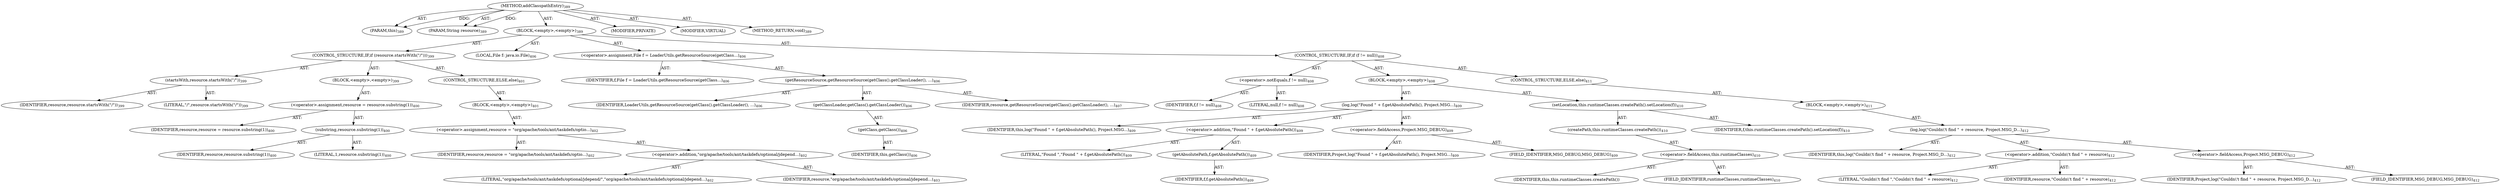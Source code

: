 digraph "addClasspathEntry" {  
"111669149722" [label = <(METHOD,addClasspathEntry)<SUB>389</SUB>> ]
"115964116999" [label = <(PARAM,this)<SUB>389</SUB>> ]
"115964117034" [label = <(PARAM,String resource)<SUB>389</SUB>> ]
"25769803807" [label = <(BLOCK,&lt;empty&gt;,&lt;empty&gt;)<SUB>389</SUB>> ]
"47244640261" [label = <(CONTROL_STRUCTURE,IF,if (resource.startsWith(&quot;/&quot;)))<SUB>399</SUB>> ]
"30064771143" [label = <(startsWith,resource.startsWith(&quot;/&quot;))<SUB>399</SUB>> ]
"68719476844" [label = <(IDENTIFIER,resource,resource.startsWith(&quot;/&quot;))<SUB>399</SUB>> ]
"90194313222" [label = <(LITERAL,&quot;/&quot;,resource.startsWith(&quot;/&quot;))<SUB>399</SUB>> ]
"25769803808" [label = <(BLOCK,&lt;empty&gt;,&lt;empty&gt;)<SUB>399</SUB>> ]
"30064771144" [label = <(&lt;operator&gt;.assignment,resource = resource.substring(1))<SUB>400</SUB>> ]
"68719476845" [label = <(IDENTIFIER,resource,resource = resource.substring(1))<SUB>400</SUB>> ]
"30064771145" [label = <(substring,resource.substring(1))<SUB>400</SUB>> ]
"68719476846" [label = <(IDENTIFIER,resource,resource.substring(1))<SUB>400</SUB>> ]
"90194313223" [label = <(LITERAL,1,resource.substring(1))<SUB>400</SUB>> ]
"47244640262" [label = <(CONTROL_STRUCTURE,ELSE,else)<SUB>401</SUB>> ]
"25769803809" [label = <(BLOCK,&lt;empty&gt;,&lt;empty&gt;)<SUB>401</SUB>> ]
"30064771146" [label = <(&lt;operator&gt;.assignment,resource = &quot;org/apache/tools/ant/taskdefs/optio...)<SUB>402</SUB>> ]
"68719476847" [label = <(IDENTIFIER,resource,resource = &quot;org/apache/tools/ant/taskdefs/optio...)<SUB>402</SUB>> ]
"30064771147" [label = <(&lt;operator&gt;.addition,&quot;org/apache/tools/ant/taskdefs/optional/jdepend...)<SUB>402</SUB>> ]
"90194313224" [label = <(LITERAL,&quot;org/apache/tools/ant/taskdefs/optional/jdepend/&quot;,&quot;org/apache/tools/ant/taskdefs/optional/jdepend...)<SUB>402</SUB>> ]
"68719476848" [label = <(IDENTIFIER,resource,&quot;org/apache/tools/ant/taskdefs/optional/jdepend...)<SUB>403</SUB>> ]
"94489280512" [label = <(LOCAL,File f: java.io.File)<SUB>406</SUB>> ]
"30064771148" [label = <(&lt;operator&gt;.assignment,File f = LoaderUtils.getResourceSource(getClass...)<SUB>406</SUB>> ]
"68719476849" [label = <(IDENTIFIER,f,File f = LoaderUtils.getResourceSource(getClass...)<SUB>406</SUB>> ]
"30064771149" [label = <(getResourceSource,getResourceSource(getClass().getClassLoader(), ...)<SUB>406</SUB>> ]
"68719476850" [label = <(IDENTIFIER,LoaderUtils,getResourceSource(getClass().getClassLoader(), ...)<SUB>406</SUB>> ]
"30064771150" [label = <(getClassLoader,getClass().getClassLoader())<SUB>406</SUB>> ]
"30064771151" [label = <(getClass,getClass())<SUB>406</SUB>> ]
"68719476743" [label = <(IDENTIFIER,this,getClass())<SUB>406</SUB>> ]
"68719476851" [label = <(IDENTIFIER,resource,getResourceSource(getClass().getClassLoader(), ...)<SUB>407</SUB>> ]
"47244640263" [label = <(CONTROL_STRUCTURE,IF,if (f != null))<SUB>408</SUB>> ]
"30064771152" [label = <(&lt;operator&gt;.notEquals,f != null)<SUB>408</SUB>> ]
"68719476852" [label = <(IDENTIFIER,f,f != null)<SUB>408</SUB>> ]
"90194313225" [label = <(LITERAL,null,f != null)<SUB>408</SUB>> ]
"25769803810" [label = <(BLOCK,&lt;empty&gt;,&lt;empty&gt;)<SUB>408</SUB>> ]
"30064771153" [label = <(log,log(&quot;Found &quot; + f.getAbsolutePath(), Project.MSG...)<SUB>409</SUB>> ]
"68719476744" [label = <(IDENTIFIER,this,log(&quot;Found &quot; + f.getAbsolutePath(), Project.MSG...)<SUB>409</SUB>> ]
"30064771154" [label = <(&lt;operator&gt;.addition,&quot;Found &quot; + f.getAbsolutePath())<SUB>409</SUB>> ]
"90194313226" [label = <(LITERAL,&quot;Found &quot;,&quot;Found &quot; + f.getAbsolutePath())<SUB>409</SUB>> ]
"30064771155" [label = <(getAbsolutePath,f.getAbsolutePath())<SUB>409</SUB>> ]
"68719476853" [label = <(IDENTIFIER,f,f.getAbsolutePath())<SUB>409</SUB>> ]
"30064771156" [label = <(&lt;operator&gt;.fieldAccess,Project.MSG_DEBUG)<SUB>409</SUB>> ]
"68719476854" [label = <(IDENTIFIER,Project,log(&quot;Found &quot; + f.getAbsolutePath(), Project.MSG...)<SUB>409</SUB>> ]
"55834574883" [label = <(FIELD_IDENTIFIER,MSG_DEBUG,MSG_DEBUG)<SUB>409</SUB>> ]
"30064771157" [label = <(setLocation,this.runtimeClasses.createPath().setLocation(f))<SUB>410</SUB>> ]
"30064771158" [label = <(createPath,this.runtimeClasses.createPath())<SUB>410</SUB>> ]
"30064771159" [label = <(&lt;operator&gt;.fieldAccess,this.runtimeClasses)<SUB>410</SUB>> ]
"68719476855" [label = <(IDENTIFIER,this,this.runtimeClasses.createPath())> ]
"55834574884" [label = <(FIELD_IDENTIFIER,runtimeClasses,runtimeClasses)<SUB>410</SUB>> ]
"68719476856" [label = <(IDENTIFIER,f,this.runtimeClasses.createPath().setLocation(f))<SUB>410</SUB>> ]
"47244640264" [label = <(CONTROL_STRUCTURE,ELSE,else)<SUB>411</SUB>> ]
"25769803811" [label = <(BLOCK,&lt;empty&gt;,&lt;empty&gt;)<SUB>411</SUB>> ]
"30064771160" [label = <(log,log(&quot;Couldn\'t find &quot; + resource, Project.MSG_D...)<SUB>412</SUB>> ]
"68719476745" [label = <(IDENTIFIER,this,log(&quot;Couldn\'t find &quot; + resource, Project.MSG_D...)<SUB>412</SUB>> ]
"30064771161" [label = <(&lt;operator&gt;.addition,&quot;Couldn\'t find &quot; + resource)<SUB>412</SUB>> ]
"90194313227" [label = <(LITERAL,&quot;Couldn\'t find &quot;,&quot;Couldn\'t find &quot; + resource)<SUB>412</SUB>> ]
"68719476857" [label = <(IDENTIFIER,resource,&quot;Couldn\'t find &quot; + resource)<SUB>412</SUB>> ]
"30064771162" [label = <(&lt;operator&gt;.fieldAccess,Project.MSG_DEBUG)<SUB>412</SUB>> ]
"68719476858" [label = <(IDENTIFIER,Project,log(&quot;Couldn\'t find &quot; + resource, Project.MSG_D...)<SUB>412</SUB>> ]
"55834574885" [label = <(FIELD_IDENTIFIER,MSG_DEBUG,MSG_DEBUG)<SUB>412</SUB>> ]
"133143986251" [label = <(MODIFIER,PRIVATE)> ]
"133143986252" [label = <(MODIFIER,VIRTUAL)> ]
"128849018906" [label = <(METHOD_RETURN,void)<SUB>389</SUB>> ]
  "111669149722" -> "115964116999"  [ label = "AST: "] 
  "111669149722" -> "115964117034"  [ label = "AST: "] 
  "111669149722" -> "25769803807"  [ label = "AST: "] 
  "111669149722" -> "133143986251"  [ label = "AST: "] 
  "111669149722" -> "133143986252"  [ label = "AST: "] 
  "111669149722" -> "128849018906"  [ label = "AST: "] 
  "25769803807" -> "47244640261"  [ label = "AST: "] 
  "25769803807" -> "94489280512"  [ label = "AST: "] 
  "25769803807" -> "30064771148"  [ label = "AST: "] 
  "25769803807" -> "47244640263"  [ label = "AST: "] 
  "47244640261" -> "30064771143"  [ label = "AST: "] 
  "47244640261" -> "25769803808"  [ label = "AST: "] 
  "47244640261" -> "47244640262"  [ label = "AST: "] 
  "30064771143" -> "68719476844"  [ label = "AST: "] 
  "30064771143" -> "90194313222"  [ label = "AST: "] 
  "25769803808" -> "30064771144"  [ label = "AST: "] 
  "30064771144" -> "68719476845"  [ label = "AST: "] 
  "30064771144" -> "30064771145"  [ label = "AST: "] 
  "30064771145" -> "68719476846"  [ label = "AST: "] 
  "30064771145" -> "90194313223"  [ label = "AST: "] 
  "47244640262" -> "25769803809"  [ label = "AST: "] 
  "25769803809" -> "30064771146"  [ label = "AST: "] 
  "30064771146" -> "68719476847"  [ label = "AST: "] 
  "30064771146" -> "30064771147"  [ label = "AST: "] 
  "30064771147" -> "90194313224"  [ label = "AST: "] 
  "30064771147" -> "68719476848"  [ label = "AST: "] 
  "30064771148" -> "68719476849"  [ label = "AST: "] 
  "30064771148" -> "30064771149"  [ label = "AST: "] 
  "30064771149" -> "68719476850"  [ label = "AST: "] 
  "30064771149" -> "30064771150"  [ label = "AST: "] 
  "30064771149" -> "68719476851"  [ label = "AST: "] 
  "30064771150" -> "30064771151"  [ label = "AST: "] 
  "30064771151" -> "68719476743"  [ label = "AST: "] 
  "47244640263" -> "30064771152"  [ label = "AST: "] 
  "47244640263" -> "25769803810"  [ label = "AST: "] 
  "47244640263" -> "47244640264"  [ label = "AST: "] 
  "30064771152" -> "68719476852"  [ label = "AST: "] 
  "30064771152" -> "90194313225"  [ label = "AST: "] 
  "25769803810" -> "30064771153"  [ label = "AST: "] 
  "25769803810" -> "30064771157"  [ label = "AST: "] 
  "30064771153" -> "68719476744"  [ label = "AST: "] 
  "30064771153" -> "30064771154"  [ label = "AST: "] 
  "30064771153" -> "30064771156"  [ label = "AST: "] 
  "30064771154" -> "90194313226"  [ label = "AST: "] 
  "30064771154" -> "30064771155"  [ label = "AST: "] 
  "30064771155" -> "68719476853"  [ label = "AST: "] 
  "30064771156" -> "68719476854"  [ label = "AST: "] 
  "30064771156" -> "55834574883"  [ label = "AST: "] 
  "30064771157" -> "30064771158"  [ label = "AST: "] 
  "30064771157" -> "68719476856"  [ label = "AST: "] 
  "30064771158" -> "30064771159"  [ label = "AST: "] 
  "30064771159" -> "68719476855"  [ label = "AST: "] 
  "30064771159" -> "55834574884"  [ label = "AST: "] 
  "47244640264" -> "25769803811"  [ label = "AST: "] 
  "25769803811" -> "30064771160"  [ label = "AST: "] 
  "30064771160" -> "68719476745"  [ label = "AST: "] 
  "30064771160" -> "30064771161"  [ label = "AST: "] 
  "30064771160" -> "30064771162"  [ label = "AST: "] 
  "30064771161" -> "90194313227"  [ label = "AST: "] 
  "30064771161" -> "68719476857"  [ label = "AST: "] 
  "30064771162" -> "68719476858"  [ label = "AST: "] 
  "30064771162" -> "55834574885"  [ label = "AST: "] 
  "111669149722" -> "115964116999"  [ label = "DDG: "] 
  "111669149722" -> "115964117034"  [ label = "DDG: "] 
}
